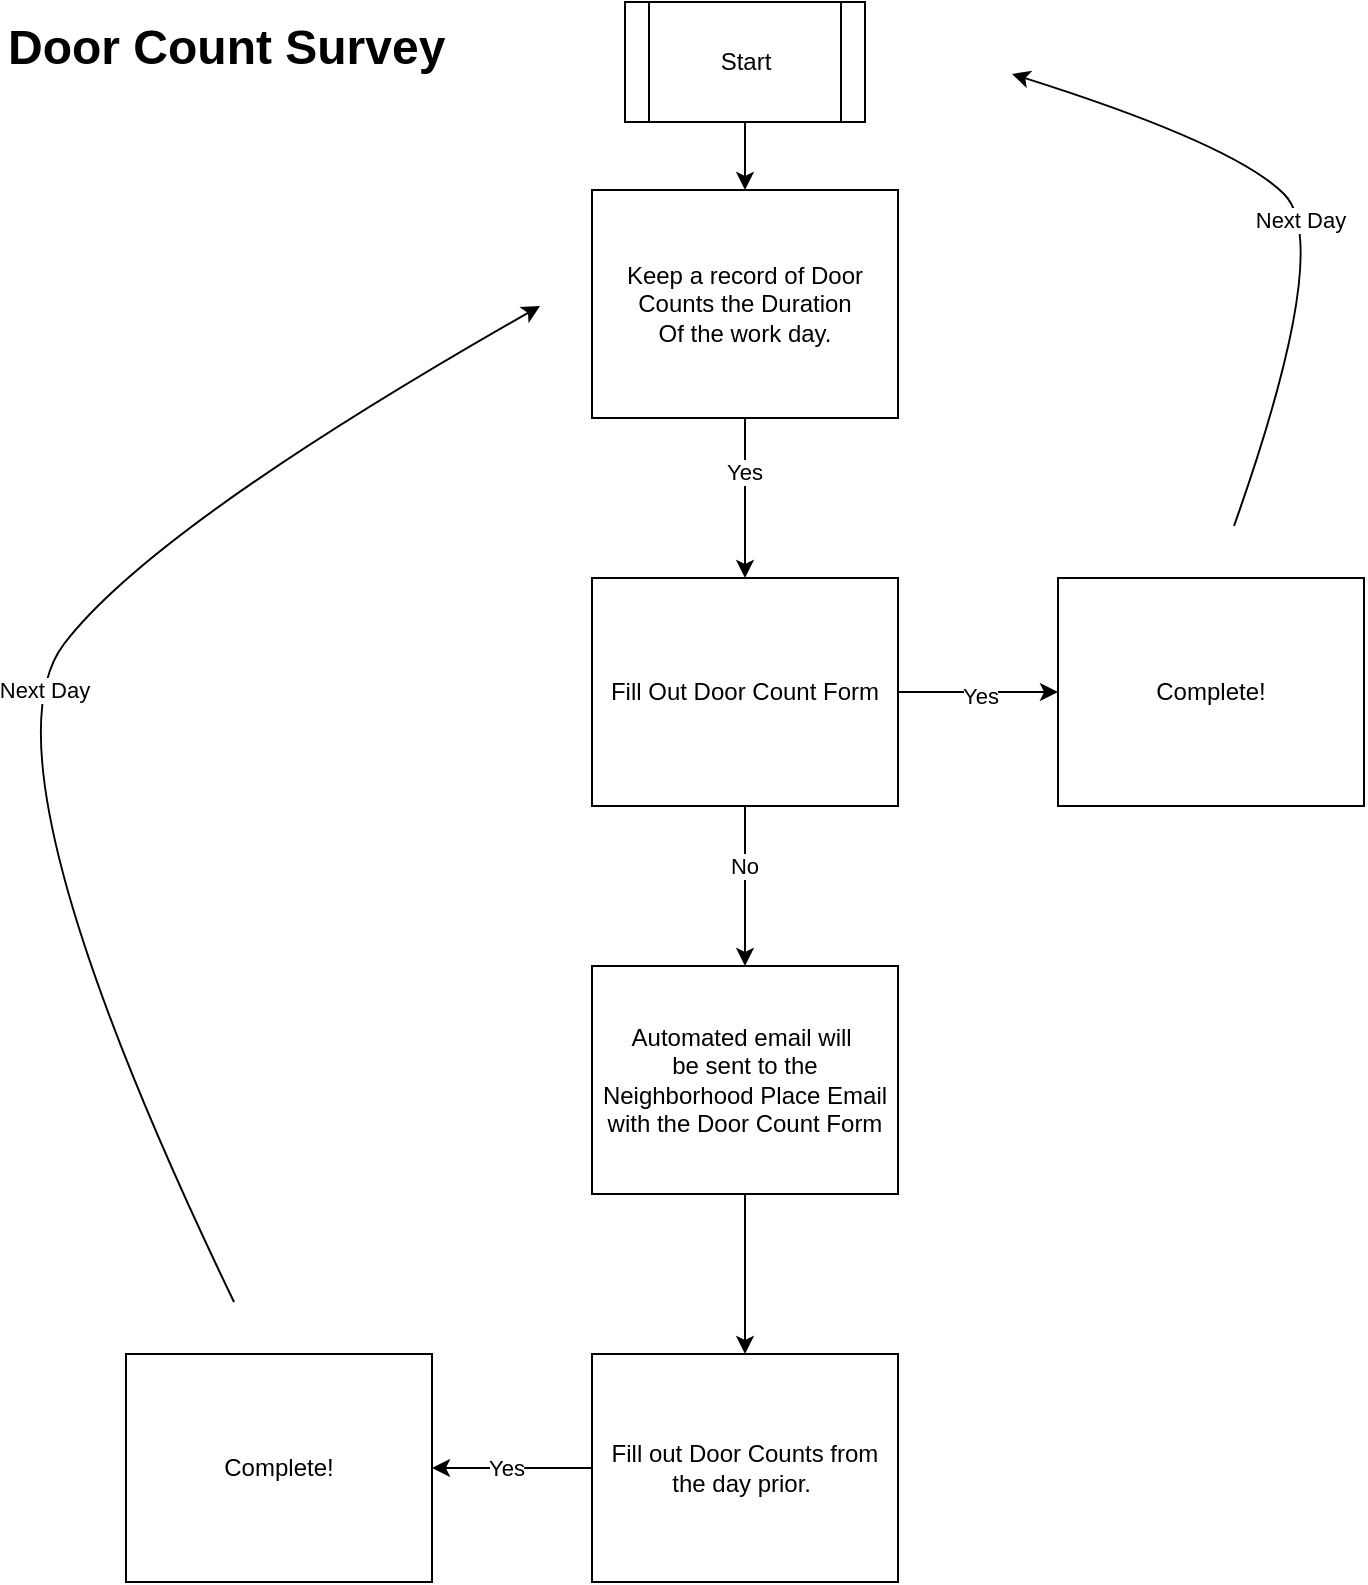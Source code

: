 <mxfile border="50" scale="3" compressed="false" locked="false" version="26.0.10">
  <diagram name="Blank" id="YmL12bMKpDGza6XwsDPr">
    <mxGraphModel dx="1242" dy="785" grid="0" gridSize="10" guides="1" tooltips="1" connect="1" arrows="1" fold="1" page="1" pageScale="1" pageWidth="827" pageHeight="1169" background="none" math="1" shadow="0">
      <root>
        <mxCell id="X5NqExCQtvZxIxQ7pmgY-0" />
        <mxCell id="1" parent="X5NqExCQtvZxIxQ7pmgY-0" />
        <mxCell id="LcjDTUEJRV6H5ETwgrj8-4" value="" style="edgeStyle=orthogonalEdgeStyle;rounded=0;orthogonalLoop=1;jettySize=auto;html=1;" edge="1" parent="1" source="LcjDTUEJRV6H5ETwgrj8-2">
          <mxGeometry relative="1" as="geometry">
            <mxPoint x="406.5" y="288" as="targetPoint" />
          </mxGeometry>
        </mxCell>
        <mxCell id="LcjDTUEJRV6H5ETwgrj8-5" value="Yes" style="edgeLabel;html=1;align=center;verticalAlign=middle;resizable=0;points=[];" vertex="1" connectable="0" parent="LcjDTUEJRV6H5ETwgrj8-4">
          <mxGeometry x="-0.329" y="1" relative="1" as="geometry">
            <mxPoint x="-2" as="offset" />
          </mxGeometry>
        </mxCell>
        <mxCell id="LcjDTUEJRV6H5ETwgrj8-2" value="Keep a record of Door&lt;div&gt;Counts the Duration&lt;/div&gt;&lt;div&gt;Of the work day.&lt;/div&gt;" style="rounded=0;whiteSpace=wrap;html=1;" vertex="1" parent="1">
          <mxGeometry x="330" y="94" width="153" height="114" as="geometry" />
        </mxCell>
        <mxCell id="LcjDTUEJRV6H5ETwgrj8-8" value="" style="edgeStyle=orthogonalEdgeStyle;rounded=0;orthogonalLoop=1;jettySize=auto;html=1;" edge="1" parent="1" source="LcjDTUEJRV6H5ETwgrj8-6" target="LcjDTUEJRV6H5ETwgrj8-7">
          <mxGeometry relative="1" as="geometry" />
        </mxCell>
        <mxCell id="LcjDTUEJRV6H5ETwgrj8-9" value="Yes" style="edgeLabel;html=1;align=center;verticalAlign=middle;resizable=0;points=[];" vertex="1" connectable="0" parent="LcjDTUEJRV6H5ETwgrj8-8">
          <mxGeometry x="0.025" y="-2" relative="1" as="geometry">
            <mxPoint as="offset" />
          </mxGeometry>
        </mxCell>
        <mxCell id="LcjDTUEJRV6H5ETwgrj8-11" value="" style="edgeStyle=orthogonalEdgeStyle;rounded=0;orthogonalLoop=1;jettySize=auto;html=1;" edge="1" parent="1" source="LcjDTUEJRV6H5ETwgrj8-6" target="LcjDTUEJRV6H5ETwgrj8-10">
          <mxGeometry relative="1" as="geometry" />
        </mxCell>
        <mxCell id="LcjDTUEJRV6H5ETwgrj8-12" value="No" style="edgeLabel;html=1;align=center;verticalAlign=middle;resizable=0;points=[];" vertex="1" connectable="0" parent="LcjDTUEJRV6H5ETwgrj8-11">
          <mxGeometry x="-0.25" y="3" relative="1" as="geometry">
            <mxPoint x="-4" as="offset" />
          </mxGeometry>
        </mxCell>
        <mxCell id="LcjDTUEJRV6H5ETwgrj8-6" value="Fill Out Door Count Form" style="rounded=0;whiteSpace=wrap;html=1;" vertex="1" parent="1">
          <mxGeometry x="330" y="288" width="153" height="114" as="geometry" />
        </mxCell>
        <mxCell id="LcjDTUEJRV6H5ETwgrj8-7" value="Complete!" style="rounded=0;whiteSpace=wrap;html=1;" vertex="1" parent="1">
          <mxGeometry x="563" y="288" width="153" height="114" as="geometry" />
        </mxCell>
        <mxCell id="LcjDTUEJRV6H5ETwgrj8-14" value="" style="edgeStyle=orthogonalEdgeStyle;rounded=0;orthogonalLoop=1;jettySize=auto;html=1;" edge="1" parent="1" source="LcjDTUEJRV6H5ETwgrj8-10" target="LcjDTUEJRV6H5ETwgrj8-13">
          <mxGeometry relative="1" as="geometry" />
        </mxCell>
        <mxCell id="LcjDTUEJRV6H5ETwgrj8-10" value="Automated email will&amp;nbsp;&lt;div&gt;be sent to the Neighborhood Place Email with the Door Count Form&lt;/div&gt;" style="rounded=0;whiteSpace=wrap;html=1;" vertex="1" parent="1">
          <mxGeometry x="330" y="482" width="153" height="114" as="geometry" />
        </mxCell>
        <mxCell id="LcjDTUEJRV6H5ETwgrj8-16" value="" style="edgeStyle=orthogonalEdgeStyle;rounded=0;orthogonalLoop=1;jettySize=auto;html=1;" edge="1" parent="1" source="LcjDTUEJRV6H5ETwgrj8-13" target="LcjDTUEJRV6H5ETwgrj8-15">
          <mxGeometry relative="1" as="geometry" />
        </mxCell>
        <mxCell id="LcjDTUEJRV6H5ETwgrj8-17" value="Yes" style="edgeLabel;html=1;align=center;verticalAlign=middle;resizable=0;points=[];" vertex="1" connectable="0" parent="LcjDTUEJRV6H5ETwgrj8-16">
          <mxGeometry x="0.075" relative="1" as="geometry">
            <mxPoint as="offset" />
          </mxGeometry>
        </mxCell>
        <mxCell id="LcjDTUEJRV6H5ETwgrj8-13" value="Fill out Door Counts from the day prior.&amp;nbsp;" style="rounded=0;whiteSpace=wrap;html=1;" vertex="1" parent="1">
          <mxGeometry x="330" y="676" width="153" height="114" as="geometry" />
        </mxCell>
        <mxCell id="LcjDTUEJRV6H5ETwgrj8-15" value="Complete!" style="rounded=0;whiteSpace=wrap;html=1;" vertex="1" parent="1">
          <mxGeometry x="97" y="676" width="153" height="114" as="geometry" />
        </mxCell>
        <mxCell id="LcjDTUEJRV6H5ETwgrj8-19" value="" style="curved=1;endArrow=classic;html=1;rounded=0;" edge="1" parent="1">
          <mxGeometry width="50" height="50" relative="1" as="geometry">
            <mxPoint x="151" y="650" as="sourcePoint" />
            <mxPoint x="304" y="152" as="targetPoint" />
            <Array as="points">
              <mxPoint x="21" y="380" />
              <mxPoint x="111" y="262" />
            </Array>
          </mxGeometry>
        </mxCell>
        <mxCell id="LcjDTUEJRV6H5ETwgrj8-21" value="Next Day" style="edgeLabel;html=1;align=center;verticalAlign=middle;resizable=0;points=[];" vertex="1" connectable="0" parent="LcjDTUEJRV6H5ETwgrj8-19">
          <mxGeometry x="0.043" y="-6" relative="1" as="geometry">
            <mxPoint as="offset" />
          </mxGeometry>
        </mxCell>
        <mxCell id="LcjDTUEJRV6H5ETwgrj8-22" value="&lt;h1 style=&quot;margin-top: 0px;&quot;&gt;Door Count Survey&lt;/h1&gt;" style="text;html=1;whiteSpace=wrap;overflow=hidden;rounded=0;" vertex="1" parent="1">
          <mxGeometry x="36" y="2" width="280" height="41" as="geometry" />
        </mxCell>
        <mxCell id="LcjDTUEJRV6H5ETwgrj8-24" value="" style="edgeStyle=orthogonalEdgeStyle;curved=1;rounded=0;orthogonalLoop=1;jettySize=auto;html=1;" edge="1" parent="1" source="LcjDTUEJRV6H5ETwgrj8-23" target="LcjDTUEJRV6H5ETwgrj8-2">
          <mxGeometry relative="1" as="geometry" />
        </mxCell>
        <mxCell id="LcjDTUEJRV6H5ETwgrj8-23" value="Start" style="shape=process;whiteSpace=wrap;html=1;backgroundOutline=1;" vertex="1" parent="1">
          <mxGeometry x="346.5" width="120" height="60" as="geometry" />
        </mxCell>
        <mxCell id="LcjDTUEJRV6H5ETwgrj8-25" value="" style="curved=1;endArrow=classic;html=1;rounded=0;" edge="1" parent="1">
          <mxGeometry width="50" height="50" relative="1" as="geometry">
            <mxPoint x="651" y="262" as="sourcePoint" />
            <mxPoint x="540" y="36" as="targetPoint" />
            <Array as="points">
              <mxPoint x="701" y="121" />
              <mxPoint x="651" y="71" />
            </Array>
          </mxGeometry>
        </mxCell>
        <mxCell id="LcjDTUEJRV6H5ETwgrj8-26" value="Next Day" style="edgeLabel;html=1;align=center;verticalAlign=middle;resizable=0;points=[];" vertex="1" connectable="0" parent="LcjDTUEJRV6H5ETwgrj8-25">
          <mxGeometry x="0.012" y="4" relative="1" as="geometry">
            <mxPoint as="offset" />
          </mxGeometry>
        </mxCell>
      </root>
    </mxGraphModel>
  </diagram>
</mxfile>
